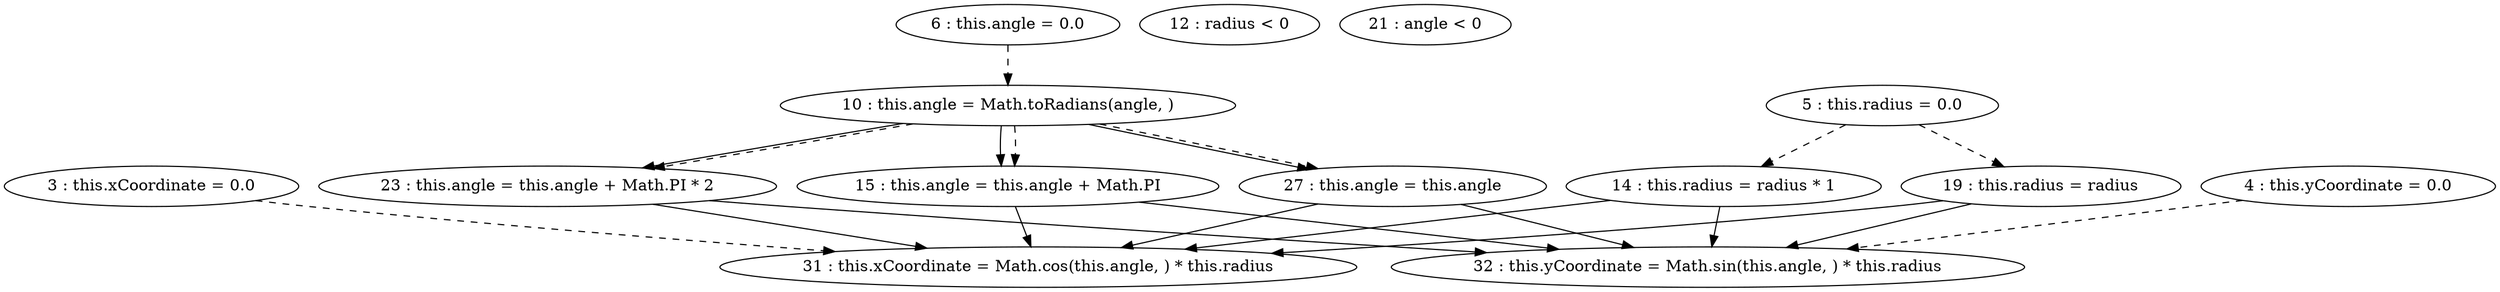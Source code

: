 digraph G {
"3 : this.xCoordinate = 0.0"
"3 : this.xCoordinate = 0.0" -> "31 : this.xCoordinate = Math.cos(this.angle, ) * this.radius" [style=dashed]
"4 : this.yCoordinate = 0.0"
"4 : this.yCoordinate = 0.0" -> "32 : this.yCoordinate = Math.sin(this.angle, ) * this.radius" [style=dashed]
"5 : this.radius = 0.0"
"5 : this.radius = 0.0" -> "19 : this.radius = radius" [style=dashed]
"5 : this.radius = 0.0" -> "14 : this.radius = radius * 1" [style=dashed]
"6 : this.angle = 0.0"
"6 : this.angle = 0.0" -> "10 : this.angle = Math.toRadians(angle, )" [style=dashed]
"10 : this.angle = Math.toRadians(angle, )"
"10 : this.angle = Math.toRadians(angle, )" -> "15 : this.angle = this.angle + Math.PI"
"10 : this.angle = Math.toRadians(angle, )" -> "27 : this.angle = this.angle"
"10 : this.angle = Math.toRadians(angle, )" -> "23 : this.angle = this.angle + Math.PI * 2"
"10 : this.angle = Math.toRadians(angle, )" -> "15 : this.angle = this.angle + Math.PI" [style=dashed]
"10 : this.angle = Math.toRadians(angle, )" -> "27 : this.angle = this.angle" [style=dashed]
"10 : this.angle = Math.toRadians(angle, )" -> "23 : this.angle = this.angle + Math.PI * 2" [style=dashed]
"12 : radius < 0"
"14 : this.radius = radius * 1"
"14 : this.radius = radius * 1" -> "32 : this.yCoordinate = Math.sin(this.angle, ) * this.radius"
"14 : this.radius = radius * 1" -> "31 : this.xCoordinate = Math.cos(this.angle, ) * this.radius"
"15 : this.angle = this.angle + Math.PI"
"15 : this.angle = this.angle + Math.PI" -> "32 : this.yCoordinate = Math.sin(this.angle, ) * this.radius"
"15 : this.angle = this.angle + Math.PI" -> "31 : this.xCoordinate = Math.cos(this.angle, ) * this.radius"
"19 : this.radius = radius"
"19 : this.radius = radius" -> "32 : this.yCoordinate = Math.sin(this.angle, ) * this.radius"
"19 : this.radius = radius" -> "31 : this.xCoordinate = Math.cos(this.angle, ) * this.radius"
"21 : angle < 0"
"23 : this.angle = this.angle + Math.PI * 2"
"23 : this.angle = this.angle + Math.PI * 2" -> "32 : this.yCoordinate = Math.sin(this.angle, ) * this.radius"
"23 : this.angle = this.angle + Math.PI * 2" -> "31 : this.xCoordinate = Math.cos(this.angle, ) * this.radius"
"27 : this.angle = this.angle"
"27 : this.angle = this.angle" -> "32 : this.yCoordinate = Math.sin(this.angle, ) * this.radius"
"27 : this.angle = this.angle" -> "31 : this.xCoordinate = Math.cos(this.angle, ) * this.radius"
"31 : this.xCoordinate = Math.cos(this.angle, ) * this.radius"
"32 : this.yCoordinate = Math.sin(this.angle, ) * this.radius"
}